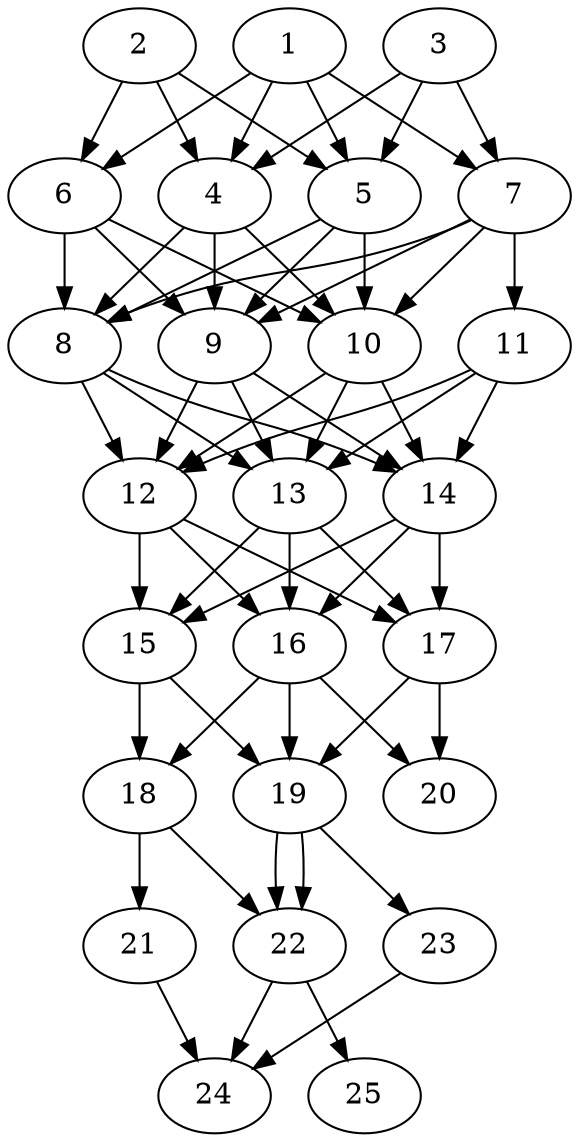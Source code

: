 // DAG automatically generated by daggen at Thu Oct  3 14:00:40 2019
// ./daggen --dot -n 25 --ccr 0.4 --fat 0.5 --regular 0.9 --density 0.9 --mindata 5242880 --maxdata 52428800 
digraph G {
  1 [size="127055360", alpha="0.08", expect_size="50822144"] 
  1 -> 4 [size ="50822144"]
  1 -> 5 [size ="50822144"]
  1 -> 6 [size ="50822144"]
  1 -> 7 [size ="50822144"]
  2 [size="97973760", alpha="0.11", expect_size="39189504"] 
  2 -> 4 [size ="39189504"]
  2 -> 5 [size ="39189504"]
  2 -> 6 [size ="39189504"]
  3 [size="36075520", alpha="0.04", expect_size="14430208"] 
  3 -> 4 [size ="14430208"]
  3 -> 5 [size ="14430208"]
  3 -> 7 [size ="14430208"]
  4 [size="14522880", alpha="0.19", expect_size="5809152"] 
  4 -> 8 [size ="5809152"]
  4 -> 9 [size ="5809152"]
  4 -> 10 [size ="5809152"]
  5 [size="118986240", alpha="0.19", expect_size="47594496"] 
  5 -> 8 [size ="47594496"]
  5 -> 9 [size ="47594496"]
  5 -> 10 [size ="47594496"]
  6 [size="89103360", alpha="0.11", expect_size="35641344"] 
  6 -> 8 [size ="35641344"]
  6 -> 9 [size ="35641344"]
  6 -> 10 [size ="35641344"]
  7 [size="115699200", alpha="0.11", expect_size="46279680"] 
  7 -> 8 [size ="46279680"]
  7 -> 9 [size ="46279680"]
  7 -> 10 [size ="46279680"]
  7 -> 11 [size ="46279680"]
  8 [size="94156800", alpha="0.01", expect_size="37662720"] 
  8 -> 12 [size ="37662720"]
  8 -> 13 [size ="37662720"]
  8 -> 14 [size ="37662720"]
  9 [size="64788480", alpha="0.02", expect_size="25915392"] 
  9 -> 12 [size ="25915392"]
  9 -> 13 [size ="25915392"]
  9 -> 14 [size ="25915392"]
  10 [size="101767680", alpha="0.08", expect_size="40707072"] 
  10 -> 12 [size ="40707072"]
  10 -> 13 [size ="40707072"]
  10 -> 14 [size ="40707072"]
  11 [size="14361600", alpha="0.05", expect_size="5744640"] 
  11 -> 12 [size ="5744640"]
  11 -> 13 [size ="5744640"]
  11 -> 14 [size ="5744640"]
  12 [size="64038400", alpha="0.12", expect_size="25615360"] 
  12 -> 15 [size ="25615360"]
  12 -> 16 [size ="25615360"]
  12 -> 17 [size ="25615360"]
  13 [size="129441280", alpha="0.15", expect_size="51776512"] 
  13 -> 15 [size ="51776512"]
  13 -> 16 [size ="51776512"]
  13 -> 17 [size ="51776512"]
  14 [size="37634560", alpha="0.12", expect_size="15053824"] 
  14 -> 15 [size ="15053824"]
  14 -> 16 [size ="15053824"]
  14 -> 17 [size ="15053824"]
  15 [size="31288320", alpha="0.00", expect_size="12515328"] 
  15 -> 18 [size ="12515328"]
  15 -> 19 [size ="12515328"]
  16 [size="23733760", alpha="0.14", expect_size="9493504"] 
  16 -> 18 [size ="9493504"]
  16 -> 19 [size ="9493504"]
  16 -> 20 [size ="9493504"]
  17 [size="86392320", alpha="0.17", expect_size="34556928"] 
  17 -> 19 [size ="34556928"]
  17 -> 20 [size ="34556928"]
  18 [size="34058240", alpha="0.15", expect_size="13623296"] 
  18 -> 21 [size ="13623296"]
  18 -> 22 [size ="13623296"]
  19 [size="38080000", alpha="0.13", expect_size="15232000"] 
  19 -> 22 [size ="15232000"]
  19 -> 22 [size ="15232000"]
  19 -> 23 [size ="15232000"]
  20 [size="51100160", alpha="0.13", expect_size="20440064"] 
  21 [size="95572480", alpha="0.13", expect_size="38228992"] 
  21 -> 24 [size ="38228992"]
  22 [size="125637120", alpha="0.07", expect_size="50254848"] 
  22 -> 24 [size ="50254848"]
  22 -> 25 [size ="50254848"]
  23 [size="77900800", alpha="0.04", expect_size="31160320"] 
  23 -> 24 [size ="31160320"]
  24 [size="48947200", alpha="0.03", expect_size="19578880"] 
  25 [size="121164800", alpha="0.18", expect_size="48465920"] 
}
